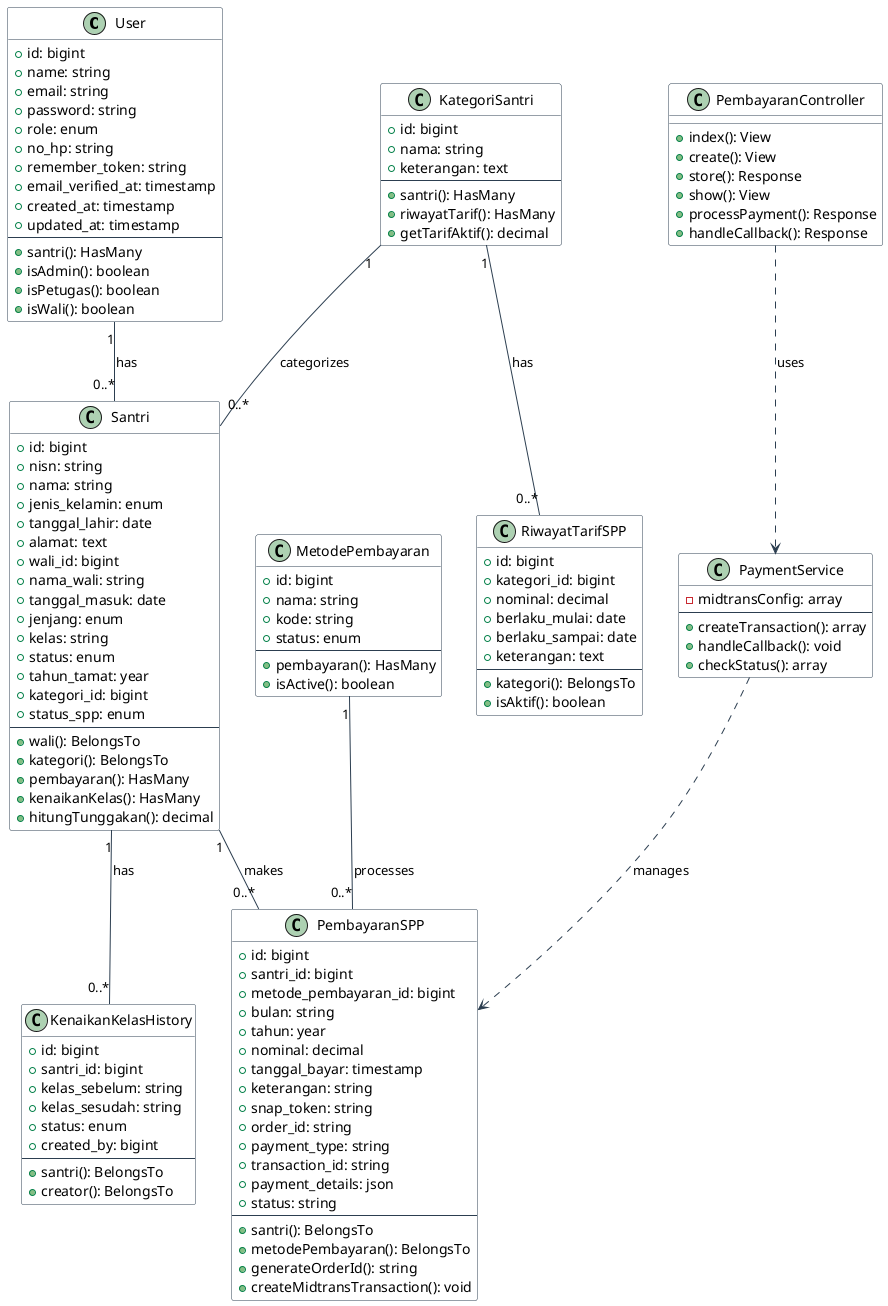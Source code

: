 @startuml Class Diagram SPP Management System

skinparam class {
    BackgroundColor White
    ArrowColor #2C3E50
    BorderColor #2C3E50
}

' Models
class User {
    + id: bigint
    + name: string
    + email: string
    + password: string
    + role: enum
    + no_hp: string
    + remember_token: string
    + email_verified_at: timestamp
    + created_at: timestamp
    + updated_at: timestamp
    --
    + santri(): HasMany
    + isAdmin(): boolean
    + isPetugas(): boolean
    + isWali(): boolean
}

class Santri {
    + id: bigint
    + nisn: string
    + nama: string
    + jenis_kelamin: enum
    + tanggal_lahir: date
    + alamat: text
    + wali_id: bigint
    + nama_wali: string
    + tanggal_masuk: date
    + jenjang: enum
    + kelas: string
    + status: enum
    + tahun_tamat: year
    + kategori_id: bigint
    + status_spp: enum
    --
    + wali(): BelongsTo
    + kategori(): BelongsTo
    + pembayaran(): HasMany
    + kenaikanKelas(): HasMany
    + hitungTunggakan(): decimal
}

class KategoriSantri {
    + id: bigint
    + nama: string
    + keterangan: text
    --
    + santri(): HasMany
    + riwayatTarif(): HasMany
    + getTarifAktif(): decimal
}

class PembayaranSPP {
    + id: bigint
    + santri_id: bigint
    + metode_pembayaran_id: bigint
    + bulan: string
    + tahun: year
    + nominal: decimal
    + tanggal_bayar: timestamp
    + keterangan: string
    + snap_token: string
    + order_id: string
    + payment_type: string
    + transaction_id: string
    + payment_details: json
    + status: string
    --
    + santri(): BelongsTo
    + metodePembayaran(): BelongsTo
    + generateOrderId(): string
    + createMidtransTransaction(): void
}

class MetodePembayaran {
    + id: bigint
    + nama: string
    + kode: string
    + status: enum
    --
    + pembayaran(): HasMany
    + isActive(): boolean
}

class RiwayatTarifSPP {
    + id: bigint
    + kategori_id: bigint
    + nominal: decimal
    + berlaku_mulai: date
    + berlaku_sampai: date
    + keterangan: text
    --
    + kategori(): BelongsTo
    + isAktif(): boolean
}

class KenaikanKelasHistory {
    + id: bigint
    + santri_id: bigint
    + kelas_sebelum: string
    + kelas_sesudah: string
    + status: enum
    + created_by: bigint
    --
    + santri(): BelongsTo
    + creator(): BelongsTo
}

' Services
class PaymentService {
    - midtransConfig: array
    --
    + createTransaction(): array
    + handleCallback(): void
    + checkStatus(): array
}

' Controllers
class PembayaranController {
    + index(): View
    + create(): View
    + store(): Response
    + show(): View
    + processPayment(): Response
    + handleCallback(): Response
}

' Relationships
User "1" -- "0..*" Santri : has
Santri "1" -- "0..*" PembayaranSPP : makes
Santri "1" -- "0..*" KenaikanKelasHistory : has
KategoriSantri "1" -- "0..*" Santri : categorizes
KategoriSantri "1" -- "0..*" RiwayatTarifSPP : has
MetodePembayaran "1" -- "0..*" PembayaranSPP : processes

PembayaranController ..> PaymentService : uses
PaymentService ..> PembayaranSPP : manages

@enduml